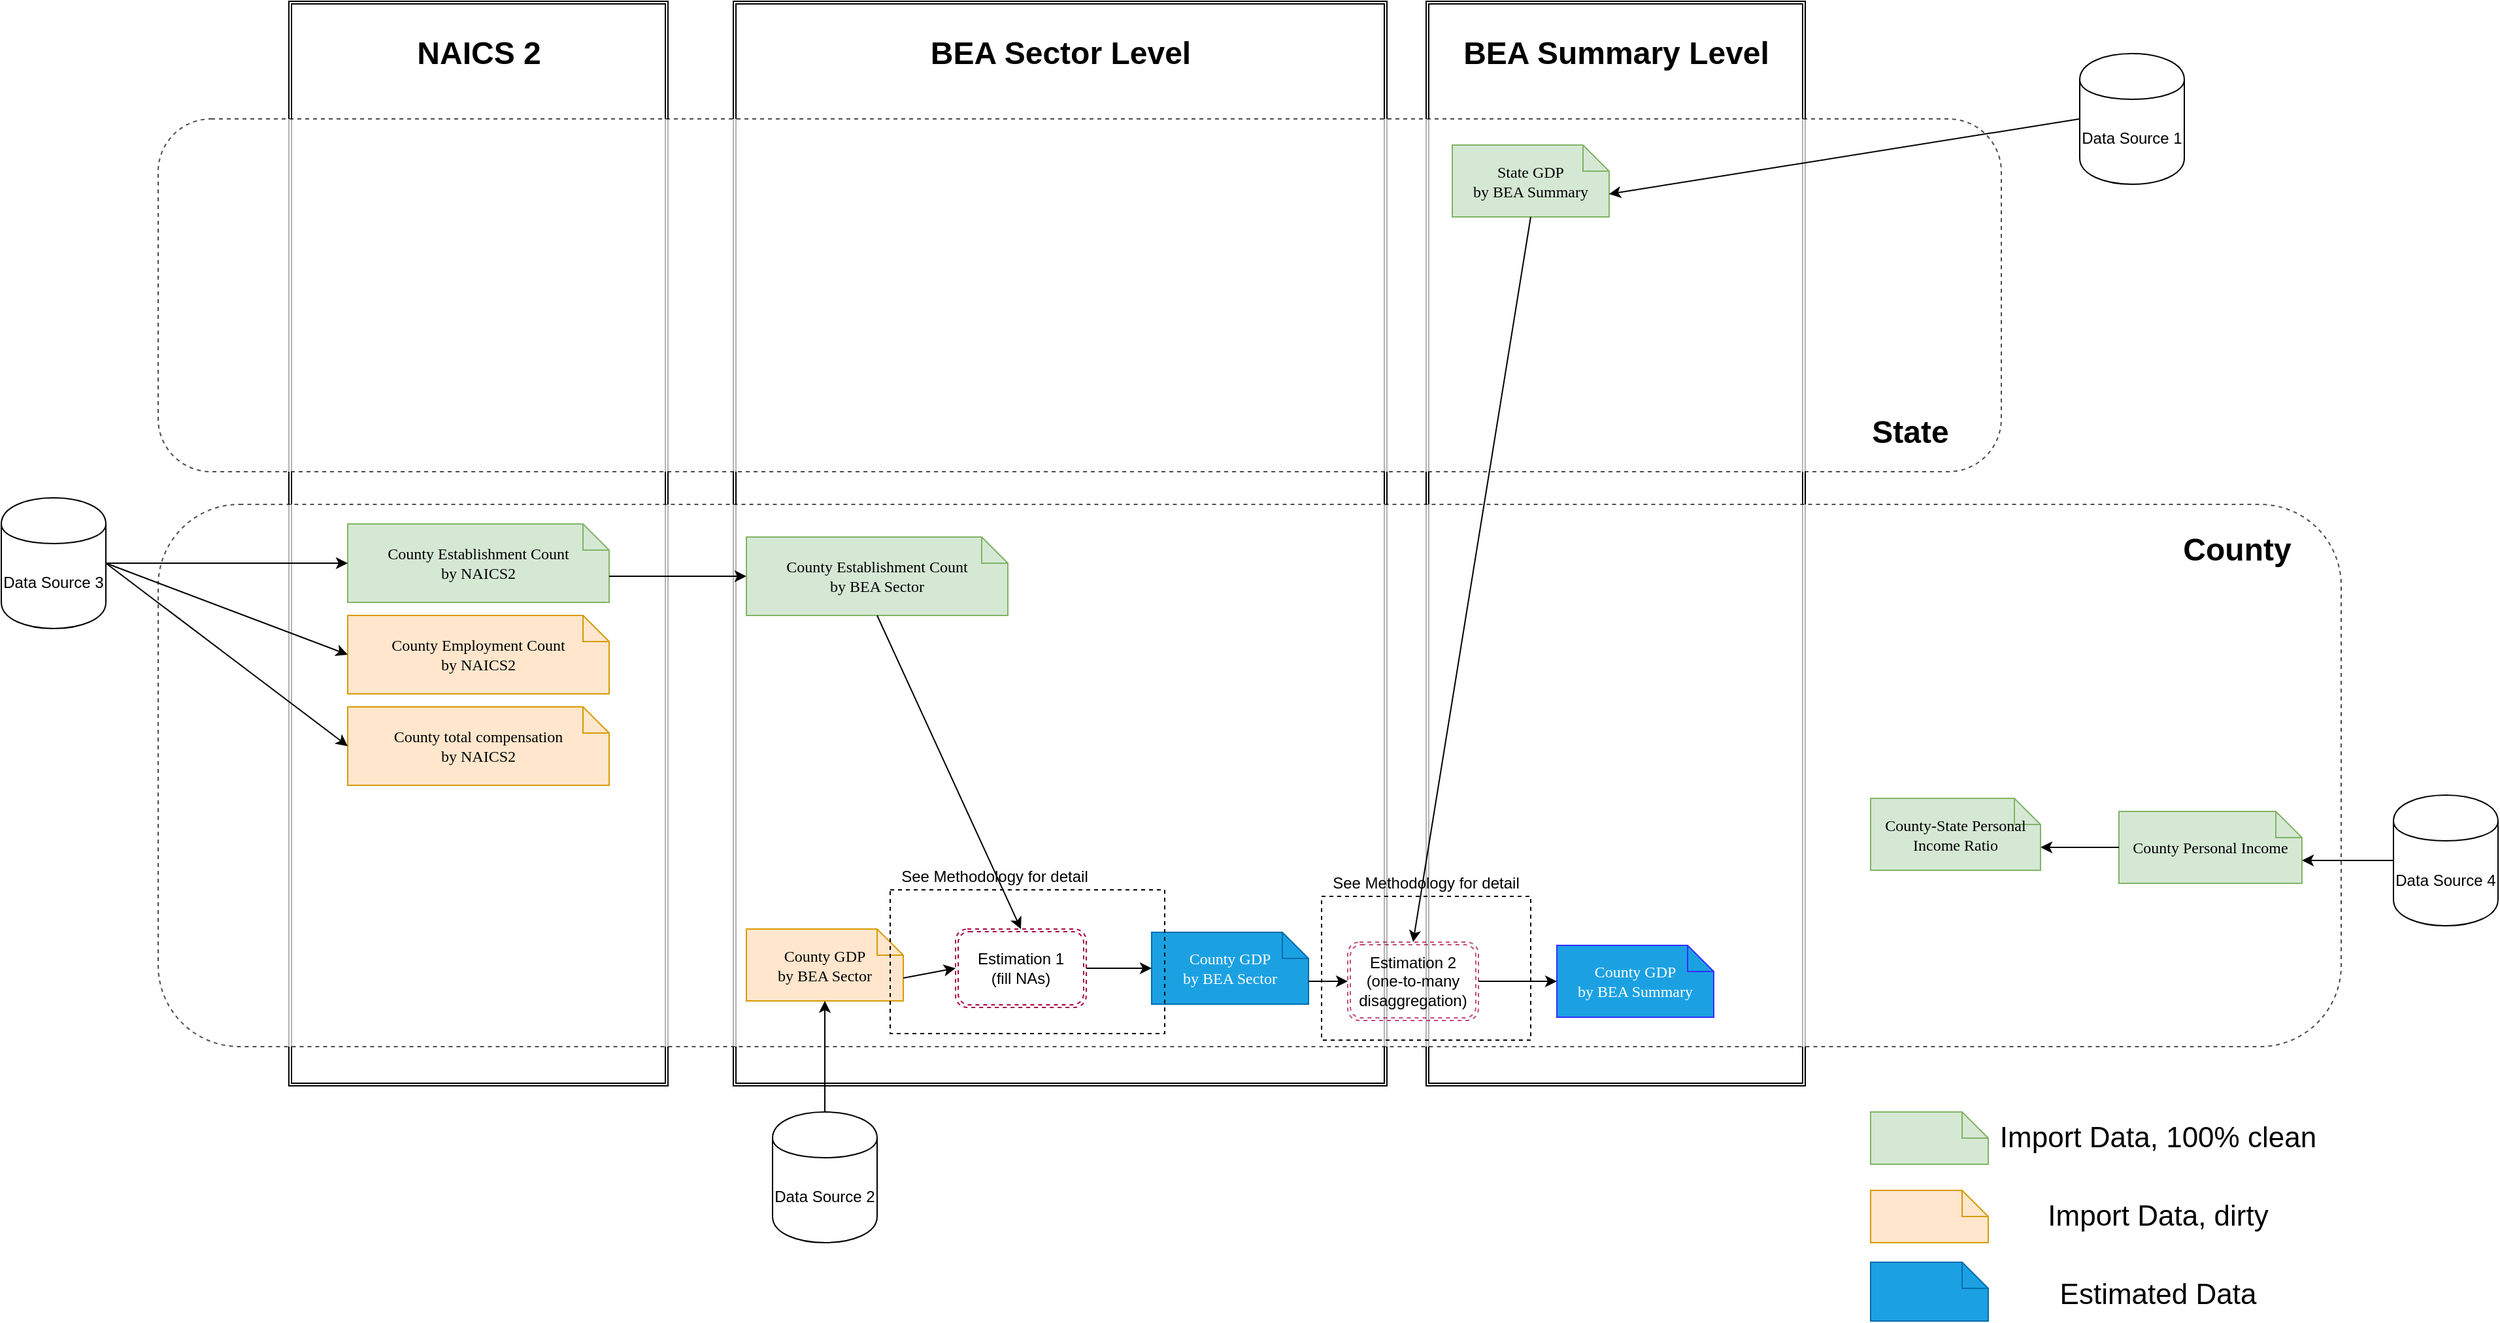 <mxfile version="13.4.5" type="device"><diagram name="Page-1" id="0783ab3e-0a74-02c8-0abd-f7b4e66b4bec"><mxGraphModel dx="2609" dy="836" grid="1" gridSize="10" guides="1" tooltips="1" connect="1" arrows="1" fold="1" page="1" pageScale="1" pageWidth="1100" pageHeight="850" background="#ffffff" math="0" shadow="0"><root><mxCell id="0"/><mxCell id="1" parent="0"/><mxCell id="OsDaV9yoYP0wbFz_PFMx-11" value="" style="shape=ext;double=1;rounded=0;whiteSpace=wrap;html=1;" parent="1" vertex="1"><mxGeometry x="40" y="20" width="500" height="830" as="geometry"/></mxCell><mxCell id="OsDaV9yoYP0wbFz_PFMx-13" value="" style="shape=ext;double=1;rounded=0;whiteSpace=wrap;html=1;" parent="1" vertex="1"><mxGeometry x="570" y="20" width="290" height="830" as="geometry"/></mxCell><mxCell id="OsDaV9yoYP0wbFz_PFMx-15" value="" style="shape=ext;double=1;rounded=0;whiteSpace=wrap;html=1;" parent="1" vertex="1"><mxGeometry x="-300" y="20" width="290" height="830" as="geometry"/></mxCell><mxCell id="OsDaV9yoYP0wbFz_PFMx-32" value="" style="rounded=1;whiteSpace=wrap;html=1;dashed=1;opacity=70;" parent="1" vertex="1"><mxGeometry x="-400" y="405" width="1670" height="415" as="geometry"/></mxCell><mxCell id="OsDaV9yoYP0wbFz_PFMx-5" value="Data Source 3" style="shape=cylinder;whiteSpace=wrap;html=1;boundedLbl=1;backgroundOutline=1;" parent="1" vertex="1"><mxGeometry x="-520" y="400" width="80" height="100" as="geometry"/></mxCell><mxCell id="OsDaV9yoYP0wbFz_PFMx-7" value="Data Source 2" style="shape=cylinder;whiteSpace=wrap;html=1;boundedLbl=1;backgroundOutline=1;" parent="1" vertex="1"><mxGeometry x="70" y="870" width="80" height="100" as="geometry"/></mxCell><mxCell id="OsDaV9yoYP0wbFz_PFMx-8" value="Data Source 1" style="shape=cylinder;whiteSpace=wrap;html=1;boundedLbl=1;backgroundOutline=1;" parent="1" vertex="1"><mxGeometry x="1070" y="60" width="80" height="100" as="geometry"/></mxCell><mxCell id="OsDaV9yoYP0wbFz_PFMx-9" value="Data Source 4" style="shape=cylinder;whiteSpace=wrap;html=1;boundedLbl=1;backgroundOutline=1;" parent="1" vertex="1"><mxGeometry x="1310" y="627.5" width="80" height="100" as="geometry"/></mxCell><mxCell id="OsDaV9yoYP0wbFz_PFMx-12" value="BEA Sector Level" style="text;strokeColor=none;fillColor=none;html=1;fontSize=24;fontStyle=1;verticalAlign=middle;align=center;" parent="1" vertex="1"><mxGeometry x="40" y="40" width="500" height="40" as="geometry"/></mxCell><mxCell id="OsDaV9yoYP0wbFz_PFMx-14" value="BEA Summary Level" style="text;strokeColor=none;fillColor=none;html=1;fontSize=24;fontStyle=1;verticalAlign=middle;align=center;" parent="1" vertex="1"><mxGeometry x="570" y="40" width="290" height="40" as="geometry"/></mxCell><mxCell id="OsDaV9yoYP0wbFz_PFMx-16" value="NAICS 2" style="text;strokeColor=none;fillColor=none;html=1;fontSize=24;fontStyle=1;verticalAlign=middle;align=center;" parent="1" vertex="1"><mxGeometry x="-300" y="40" width="290" height="40" as="geometry"/></mxCell><mxCell id="1c1d494c118603dd-21" value="County Establishment Count&lt;br&gt;by NAICS2" style="shape=note;whiteSpace=wrap;html=1;rounded=0;shadow=0;comic=0;labelBackgroundColor=none;strokeWidth=1;fontFamily=Verdana;fontSize=12;align=center;size=20;fillColor=#d5e8d4;strokeColor=#82b366;" parent="1" vertex="1"><mxGeometry x="-255" y="420" width="200" height="60" as="geometry"/></mxCell><mxCell id="OsDaV9yoYP0wbFz_PFMx-1" value="County GDP&lt;br&gt;by BEA Sector" style="shape=note;whiteSpace=wrap;html=1;rounded=0;shadow=0;comic=0;labelBackgroundColor=none;strokeWidth=1;fontFamily=Verdana;fontSize=12;align=center;size=20;fillColor=#ffe6cc;strokeColor=#d79b00;" parent="1" vertex="1"><mxGeometry x="50" y="730" width="120" height="55" as="geometry"/></mxCell><mxCell id="OsDaV9yoYP0wbFz_PFMx-18" value="County Establishment Count&lt;br&gt;by BEA Sector" style="shape=note;whiteSpace=wrap;html=1;rounded=0;shadow=0;comic=0;labelBackgroundColor=none;strokeWidth=1;fontFamily=Verdana;fontSize=12;align=center;size=20;fillColor=#d5e8d4;strokeColor=#82b366;" parent="1" vertex="1"><mxGeometry x="50" y="430" width="200" height="60" as="geometry"/></mxCell><mxCell id="OsDaV9yoYP0wbFz_PFMx-22" value="" style="endArrow=classic;html=1;exitX=0;exitY=0;exitDx=200;exitDy=40;exitPerimeter=0;entryX=0;entryY=0.5;entryDx=0;entryDy=0;entryPerimeter=0;" parent="1" source="1c1d494c118603dd-21" target="OsDaV9yoYP0wbFz_PFMx-18" edge="1"><mxGeometry width="50" height="50" relative="1" as="geometry"><mxPoint x="380" y="540" as="sourcePoint"/><mxPoint x="430" y="490" as="targetPoint"/></mxGeometry></mxCell><mxCell id="OsDaV9yoYP0wbFz_PFMx-23" value="" style="endArrow=classic;html=1;entryX=0;entryY=0.5;entryDx=0;entryDy=0;entryPerimeter=0;" parent="1" source="OsDaV9yoYP0wbFz_PFMx-5" target="1c1d494c118603dd-21" edge="1"><mxGeometry width="50" height="50" relative="1" as="geometry"><mxPoint x="-45" y="470" as="sourcePoint"/><mxPoint x="80" y="470" as="targetPoint"/></mxGeometry></mxCell><mxCell id="OsDaV9yoYP0wbFz_PFMx-24" value="" style="endArrow=classic;html=1;exitX=0.5;exitY=0;exitDx=0;exitDy=0;entryX=0.5;entryY=1;entryDx=0;entryDy=0;entryPerimeter=0;" parent="1" source="OsDaV9yoYP0wbFz_PFMx-7" target="OsDaV9yoYP0wbFz_PFMx-1" edge="1"><mxGeometry width="50" height="50" relative="1" as="geometry"><mxPoint x="-45" y="470" as="sourcePoint"/><mxPoint x="80" y="470" as="targetPoint"/></mxGeometry></mxCell><mxCell id="OsDaV9yoYP0wbFz_PFMx-29" value="County GDP&lt;br&gt;by BEA Sector" style="shape=note;whiteSpace=wrap;html=1;rounded=0;shadow=0;comic=0;labelBackgroundColor=none;strokeWidth=1;fontFamily=Verdana;fontSize=12;align=center;size=20;fillColor=#1ba1e2;strokeColor=#006EAF;fontColor=#ffffff;" parent="1" vertex="1"><mxGeometry x="360" y="732.5" width="120" height="55" as="geometry"/></mxCell><mxCell id="OsDaV9yoYP0wbFz_PFMx-30" value="" style="endArrow=classic;html=1;exitX=0.5;exitY=1;exitDx=0;exitDy=0;exitPerimeter=0;entryX=0.5;entryY=0;entryDx=0;entryDy=0;" parent="1" source="OsDaV9yoYP0wbFz_PFMx-18" target="OsDaV9yoYP0wbFz_PFMx-54" edge="1"><mxGeometry width="50" height="50" relative="1" as="geometry"><mxPoint x="-45" y="470" as="sourcePoint"/><mxPoint x="270" y="620" as="targetPoint"/></mxGeometry></mxCell><mxCell id="OsDaV9yoYP0wbFz_PFMx-31" value="" style="rounded=1;whiteSpace=wrap;html=1;dashed=1; opacity=0.5;opacity=70;" parent="1" vertex="1"><mxGeometry x="-400" y="110" width="1410" height="270" as="geometry"/></mxCell><mxCell id="OsDaV9yoYP0wbFz_PFMx-33" value="State" style="text;strokeColor=none;fillColor=none;html=1;fontSize=24;fontStyle=1;verticalAlign=middle;align=center;" parent="1" vertex="1"><mxGeometry x="890" y="330" width="100" height="40" as="geometry"/></mxCell><mxCell id="OsDaV9yoYP0wbFz_PFMx-34" value="County" style="text;strokeColor=none;fillColor=none;html=1;fontSize=24;fontStyle=1;verticalAlign=middle;align=center;" parent="1" vertex="1"><mxGeometry x="1140" y="420" width="100" height="40" as="geometry"/></mxCell><mxCell id="OsDaV9yoYP0wbFz_PFMx-39" value="County GDP&lt;br&gt;by BEA Summary" style="shape=note;whiteSpace=wrap;html=1;rounded=0;shadow=0;comic=0;labelBackgroundColor=none;strokeWidth=1;fontFamily=Verdana;fontSize=12;align=center;size=20;fillColor=#1ba1e2;fontColor=#ffffff;strokeColor=#352EFF;" parent="1" vertex="1"><mxGeometry x="670" y="742.5" width="120" height="55" as="geometry"/></mxCell><mxCell id="OsDaV9yoYP0wbFz_PFMx-40" value="State GDP&lt;br&gt;by BEA Summary" style="shape=note;whiteSpace=wrap;html=1;rounded=0;shadow=0;comic=0;labelBackgroundColor=none;strokeWidth=1;fontFamily=Verdana;fontSize=12;align=center;size=20;fillColor=#d5e8d4;strokeColor=#82b366;" parent="1" vertex="1"><mxGeometry x="590" y="130" width="120" height="55" as="geometry"/></mxCell><mxCell id="OsDaV9yoYP0wbFz_PFMx-41" value="" style="endArrow=classic;html=1;entryX=0;entryY=0;entryDx=120;entryDy=37.5;entryPerimeter=0;exitX=0;exitY=0.5;exitDx=0;exitDy=0;" parent="1" source="OsDaV9yoYP0wbFz_PFMx-8" target="OsDaV9yoYP0wbFz_PFMx-40" edge="1"><mxGeometry width="50" height="50" relative="1" as="geometry"><mxPoint x="-370" y="720.001" as="sourcePoint"/><mxPoint x="-185" y="752.89" as="targetPoint"/></mxGeometry></mxCell><mxCell id="OsDaV9yoYP0wbFz_PFMx-54" value="&lt;font color=&quot;#000000&quot;&gt;Estimation 1&lt;br&gt;(fill NAs)&lt;/font&gt;" style="shape=ext;double=1;rounded=1;whiteSpace=wrap;html=1;dashed=1;strokeColor=#A50040;fontColor=#ffffff;fillColor=none;" parent="1" vertex="1"><mxGeometry x="210" y="730" width="100" height="60" as="geometry"/></mxCell><mxCell id="OsDaV9yoYP0wbFz_PFMx-55" value="" style="endArrow=classic;html=1;exitX=0;exitY=0;exitDx=120;exitDy=37.5;exitPerimeter=0;entryX=0;entryY=0.5;entryDx=0;entryDy=0;" parent="1" source="OsDaV9yoYP0wbFz_PFMx-1" target="OsDaV9yoYP0wbFz_PFMx-54" edge="1"><mxGeometry width="50" height="50" relative="1" as="geometry"><mxPoint x="180" y="767.5" as="sourcePoint"/><mxPoint x="290" y="740" as="targetPoint"/></mxGeometry></mxCell><mxCell id="OsDaV9yoYP0wbFz_PFMx-56" value="" style="endArrow=classic;html=1;exitX=1;exitY=0.5;exitDx=0;exitDy=0;entryX=0;entryY=0.5;entryDx=0;entryDy=0;entryPerimeter=0;" parent="1" source="OsDaV9yoYP0wbFz_PFMx-54" target="OsDaV9yoYP0wbFz_PFMx-29" edge="1"><mxGeometry width="50" height="50" relative="1" as="geometry"><mxPoint x="190" y="777.5" as="sourcePoint"/><mxPoint x="240" y="770" as="targetPoint"/></mxGeometry></mxCell><mxCell id="OsDaV9yoYP0wbFz_PFMx-57" value="&lt;font color=&quot;#000000&quot;&gt;Estimation 2&lt;br&gt;(one-to-many disaggregation)&lt;/font&gt;" style="shape=ext;double=1;rounded=1;whiteSpace=wrap;html=1;dashed=1;opacity=70;strokeColor=#A50040;fontColor=#ffffff;fillColor=none;" parent="1" vertex="1"><mxGeometry x="510" y="740" width="100" height="60" as="geometry"/></mxCell><mxCell id="OsDaV9yoYP0wbFz_PFMx-58" value="" style="endArrow=classic;html=1;exitX=0;exitY=0;exitDx=120;exitDy=37.5;entryX=0;entryY=0.5;entryDx=0;entryDy=0;exitPerimeter=0;" parent="1" source="OsDaV9yoYP0wbFz_PFMx-29" target="OsDaV9yoYP0wbFz_PFMx-57" edge="1"><mxGeometry width="50" height="50" relative="1" as="geometry"><mxPoint x="340" y="770" as="sourcePoint"/><mxPoint x="370" y="770" as="targetPoint"/></mxGeometry></mxCell><mxCell id="OsDaV9yoYP0wbFz_PFMx-47" value="" style="endArrow=classic;html=1;rounded=1;jumpStyle=none;exitX=0.5;exitY=1;exitDx=0;exitDy=0;exitPerimeter=0;entryX=0.5;entryY=0;entryDx=0;entryDy=0;" parent="1" source="OsDaV9yoYP0wbFz_PFMx-40" target="OsDaV9yoYP0wbFz_PFMx-57" edge="1"><mxGeometry width="50" height="50" relative="1" as="geometry"><mxPoint x="-270" y="1120" as="sourcePoint"/><mxPoint x="530" y="580" as="targetPoint"/></mxGeometry></mxCell><mxCell id="OsDaV9yoYP0wbFz_PFMx-59" value="" style="endArrow=classic;html=1;exitX=1;exitY=0.5;exitDx=0;exitDy=0;entryX=0;entryY=0.5;entryDx=0;entryDy=0;entryPerimeter=0;" parent="1" source="OsDaV9yoYP0wbFz_PFMx-57" target="OsDaV9yoYP0wbFz_PFMx-39" edge="1"><mxGeometry width="50" height="50" relative="1" as="geometry"><mxPoint x="490" y="780" as="sourcePoint"/><mxPoint x="530" y="780" as="targetPoint"/></mxGeometry></mxCell><mxCell id="OsDaV9yoYP0wbFz_PFMx-60" value="County Employment Count&lt;br&gt;by NAICS2" style="shape=note;whiteSpace=wrap;html=1;rounded=0;shadow=0;comic=0;labelBackgroundColor=none;strokeWidth=1;fontFamily=Verdana;fontSize=12;align=center;size=20;fillColor=#ffe6cc;strokeColor=#d79b00;" parent="1" vertex="1"><mxGeometry x="-255" y="490" width="200" height="60" as="geometry"/></mxCell><mxCell id="OsDaV9yoYP0wbFz_PFMx-61" value="County total compensation&lt;br&gt;by NAICS2" style="shape=note;whiteSpace=wrap;html=1;rounded=0;shadow=0;comic=0;labelBackgroundColor=none;strokeWidth=1;fontFamily=Verdana;fontSize=12;align=center;size=20;fillColor=#ffe6cc;strokeColor=#d79b00;" parent="1" vertex="1"><mxGeometry x="-255" y="560" width="200" height="60" as="geometry"/></mxCell><mxCell id="OsDaV9yoYP0wbFz_PFMx-62" value="" style="endArrow=classic;html=1;entryX=0;entryY=0.5;entryDx=0;entryDy=0;entryPerimeter=0;exitX=1;exitY=0.5;exitDx=0;exitDy=0;" parent="1" source="OsDaV9yoYP0wbFz_PFMx-5" target="OsDaV9yoYP0wbFz_PFMx-60" edge="1"><mxGeometry width="50" height="50" relative="1" as="geometry"><mxPoint x="-430" y="460" as="sourcePoint"/><mxPoint x="-245" y="460" as="targetPoint"/></mxGeometry></mxCell><mxCell id="OsDaV9yoYP0wbFz_PFMx-63" value="" style="endArrow=classic;html=1;entryX=0;entryY=0.5;entryDx=0;entryDy=0;entryPerimeter=0;exitX=1;exitY=0.5;exitDx=0;exitDy=0;" parent="1" source="OsDaV9yoYP0wbFz_PFMx-5" target="OsDaV9yoYP0wbFz_PFMx-61" edge="1"><mxGeometry width="50" height="50" relative="1" as="geometry"><mxPoint x="-430" y="460" as="sourcePoint"/><mxPoint x="-245" y="530" as="targetPoint"/></mxGeometry></mxCell><mxCell id="OsDaV9yoYP0wbFz_PFMx-64" value="County Personal Income" style="shape=note;whiteSpace=wrap;html=1;rounded=0;shadow=0;comic=0;labelBackgroundColor=none;strokeWidth=1;fontFamily=Verdana;fontSize=12;align=center;size=20;fillColor=#d5e8d4;strokeColor=#82b366;" parent="1" vertex="1"><mxGeometry x="1100" y="640" width="140" height="55" as="geometry"/></mxCell><mxCell id="OsDaV9yoYP0wbFz_PFMx-65" value="" style="endArrow=classic;html=1;exitX=0;exitY=0.5;exitDx=0;exitDy=0;entryX=0;entryY=0;entryDx=140;entryDy=37.5;entryPerimeter=0;" parent="1" source="OsDaV9yoYP0wbFz_PFMx-9" target="OsDaV9yoYP0wbFz_PFMx-64" edge="1"><mxGeometry width="50" height="50" relative="1" as="geometry"><mxPoint x="160" y="500" as="sourcePoint"/><mxPoint x="1240" y="678" as="targetPoint"/></mxGeometry></mxCell><mxCell id="OsDaV9yoYP0wbFz_PFMx-66" value="" style="endArrow=classic;html=1;exitX=0;exitY=0.5;exitDx=0;exitDy=0;exitPerimeter=0;entryX=0;entryY=0;entryDx=130;entryDy=37.5;entryPerimeter=0;" parent="1" source="OsDaV9yoYP0wbFz_PFMx-64" target="OsDaV9yoYP0wbFz_PFMx-67" edge="1"><mxGeometry width="50" height="50" relative="1" as="geometry"><mxPoint x="1090" y="667" as="sourcePoint"/><mxPoint x="1060" y="667" as="targetPoint"/></mxGeometry></mxCell><mxCell id="OsDaV9yoYP0wbFz_PFMx-67" value="County-State Personal Income Ratio" style="shape=note;whiteSpace=wrap;html=1;rounded=0;shadow=0;comic=0;labelBackgroundColor=none;strokeWidth=1;fontFamily=Verdana;fontSize=12;align=center;size=20;fillColor=#d5e8d4;strokeColor=#82b366;" parent="1" vertex="1"><mxGeometry x="910" y="630" width="130" height="55" as="geometry"/></mxCell><mxCell id="OsDaV9yoYP0wbFz_PFMx-69" value="" style="rounded=0;whiteSpace=wrap;html=1;fillColor=none;gradientColor=#ffffff;dashed=1;" parent="1" vertex="1"><mxGeometry x="160" y="700" width="210" height="110" as="geometry"/></mxCell><mxCell id="OsDaV9yoYP0wbFz_PFMx-70" value="See Methodology for detail" style="text;html=1;strokeColor=none;fillColor=none;align=center;verticalAlign=middle;whiteSpace=wrap;rounded=0;dashed=1;" parent="1" vertex="1"><mxGeometry x="160" y="680" width="160" height="20" as="geometry"/></mxCell><mxCell id="OsDaV9yoYP0wbFz_PFMx-71" value="" style="rounded=0;whiteSpace=wrap;html=1;fillColor=none;gradientColor=#ffffff;dashed=1;" parent="1" vertex="1"><mxGeometry x="490" y="705" width="160" height="110" as="geometry"/></mxCell><mxCell id="OsDaV9yoYP0wbFz_PFMx-72" value="See Methodology for detail" style="text;html=1;strokeColor=none;fillColor=none;align=center;verticalAlign=middle;whiteSpace=wrap;rounded=0;dashed=1;" parent="1" vertex="1"><mxGeometry x="490" y="685" width="160" height="20" as="geometry"/></mxCell><mxCell id="CwaYT-ECYLNvvWI9gumg-1" value="" style="shape=note;whiteSpace=wrap;html=1;rounded=0;shadow=0;comic=0;labelBackgroundColor=none;strokeWidth=1;fontFamily=Verdana;fontSize=12;align=center;size=20;fillColor=#ffe6cc;strokeColor=#d79b00;" vertex="1" parent="1"><mxGeometry x="910" y="930" width="90" height="40" as="geometry"/></mxCell><mxCell id="CwaYT-ECYLNvvWI9gumg-2" value="" style="shape=note;whiteSpace=wrap;html=1;rounded=0;shadow=0;comic=0;labelBackgroundColor=none;strokeWidth=1;fontFamily=Verdana;fontSize=12;align=center;size=20;fillColor=#1ba1e2;strokeColor=#006EAF;fontColor=#ffffff;" vertex="1" parent="1"><mxGeometry x="910" y="985" width="90" height="45" as="geometry"/></mxCell><mxCell id="CwaYT-ECYLNvvWI9gumg-3" value="" style="shape=note;whiteSpace=wrap;html=1;rounded=0;shadow=0;comic=0;labelBackgroundColor=none;strokeWidth=1;fontFamily=Verdana;fontSize=12;align=center;size=20;fillColor=#d5e8d4;strokeColor=#82b366;" vertex="1" parent="1"><mxGeometry x="910" y="870" width="90" height="40" as="geometry"/></mxCell><mxCell id="CwaYT-ECYLNvvWI9gumg-4" value="&lt;font style=&quot;font-size: 22px&quot;&gt;Import Data, 100% clean&lt;/font&gt;" style="text;html=1;strokeColor=none;fillColor=none;align=center;verticalAlign=middle;whiteSpace=wrap;rounded=0;" vertex="1" parent="1"><mxGeometry x="1000" y="870" width="260" height="40" as="geometry"/></mxCell><mxCell id="CwaYT-ECYLNvvWI9gumg-5" value="&lt;font style=&quot;font-size: 22px&quot;&gt;Import Data, dirty&lt;/font&gt;" style="text;html=1;strokeColor=none;fillColor=none;align=center;verticalAlign=middle;whiteSpace=wrap;rounded=0;" vertex="1" parent="1"><mxGeometry x="1000" y="930" width="260" height="40" as="geometry"/></mxCell><mxCell id="CwaYT-ECYLNvvWI9gumg-6" value="&lt;font style=&quot;font-size: 22px&quot;&gt;Estimated Data&lt;/font&gt;" style="text;html=1;strokeColor=none;fillColor=none;align=center;verticalAlign=middle;whiteSpace=wrap;rounded=0;" vertex="1" parent="1"><mxGeometry x="1000" y="990" width="260" height="40" as="geometry"/></mxCell></root></mxGraphModel></diagram></mxfile>